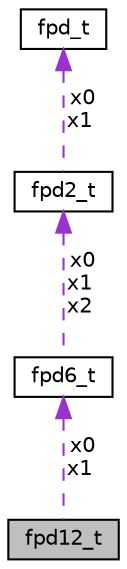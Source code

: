 digraph "fpd12_t"
{
 // LATEX_PDF_SIZE
  edge [fontname="Helvetica",fontsize="10",labelfontname="Helvetica",labelfontsize="10"];
  node [fontname="Helvetica",fontsize="10",shape=record];
  Node1 [label="fpd12_t",height=0.2,width=0.4,color="black", fillcolor="grey75", style="filled", fontcolor="black",tooltip=" "];
  Node2 -> Node1 [dir="back",color="darkorchid3",fontsize="10",style="dashed",label=" x0\nx1" ,fontname="Helvetica"];
  Node2 [label="fpd6_t",height=0.2,width=0.4,color="black", fillcolor="white", style="filled",URL="$structfpd6__t.html",tooltip=" "];
  Node3 -> Node2 [dir="back",color="darkorchid3",fontsize="10",style="dashed",label=" x0\nx1\nx2" ,fontname="Helvetica"];
  Node3 [label="fpd2_t",height=0.2,width=0.4,color="black", fillcolor="white", style="filled",URL="$structfpd2__t.html",tooltip=" "];
  Node4 -> Node3 [dir="back",color="darkorchid3",fontsize="10",style="dashed",label=" x0\nx1" ,fontname="Helvetica"];
  Node4 [label="fpd_t",height=0.2,width=0.4,color="black", fillcolor="white", style="filled",URL="$structfpd__t.html",tooltip=" "];
}
